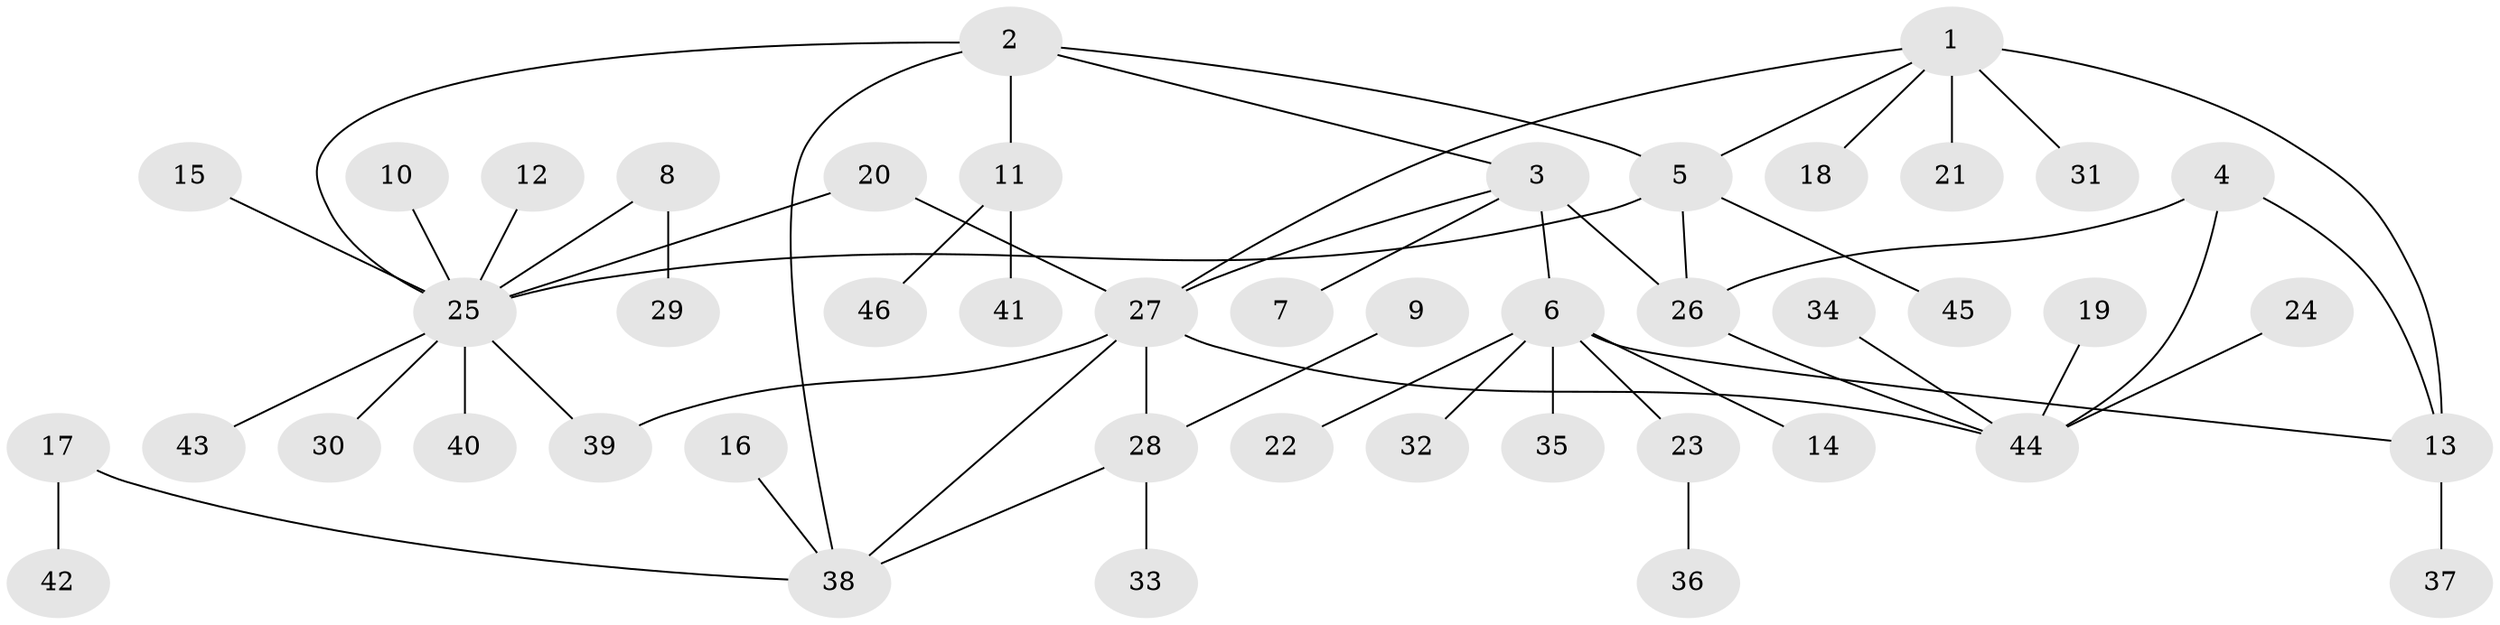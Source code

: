 // original degree distribution, {5: 0.06349206349206349, 4: 0.06349206349206349, 6: 0.047619047619047616, 12: 0.015873015873015872, 8: 0.015873015873015872, 9: 0.015873015873015872, 3: 0.06349206349206349, 7: 0.015873015873015872, 1: 0.6349206349206349, 2: 0.06349206349206349}
// Generated by graph-tools (version 1.1) at 2025/37/03/04/25 23:37:35]
// undirected, 46 vertices, 56 edges
graph export_dot {
  node [color=gray90,style=filled];
  1;
  2;
  3;
  4;
  5;
  6;
  7;
  8;
  9;
  10;
  11;
  12;
  13;
  14;
  15;
  16;
  17;
  18;
  19;
  20;
  21;
  22;
  23;
  24;
  25;
  26;
  27;
  28;
  29;
  30;
  31;
  32;
  33;
  34;
  35;
  36;
  37;
  38;
  39;
  40;
  41;
  42;
  43;
  44;
  45;
  46;
  1 -- 5 [weight=1.0];
  1 -- 13 [weight=2.0];
  1 -- 18 [weight=1.0];
  1 -- 21 [weight=1.0];
  1 -- 27 [weight=1.0];
  1 -- 31 [weight=1.0];
  2 -- 3 [weight=1.0];
  2 -- 5 [weight=1.0];
  2 -- 11 [weight=1.0];
  2 -- 25 [weight=1.0];
  2 -- 38 [weight=1.0];
  3 -- 6 [weight=2.0];
  3 -- 7 [weight=1.0];
  3 -- 26 [weight=1.0];
  3 -- 27 [weight=1.0];
  4 -- 13 [weight=1.0];
  4 -- 26 [weight=1.0];
  4 -- 44 [weight=1.0];
  5 -- 25 [weight=1.0];
  5 -- 26 [weight=1.0];
  5 -- 45 [weight=1.0];
  6 -- 13 [weight=1.0];
  6 -- 14 [weight=1.0];
  6 -- 22 [weight=1.0];
  6 -- 23 [weight=1.0];
  6 -- 32 [weight=1.0];
  6 -- 35 [weight=1.0];
  8 -- 25 [weight=1.0];
  8 -- 29 [weight=1.0];
  9 -- 28 [weight=1.0];
  10 -- 25 [weight=1.0];
  11 -- 41 [weight=1.0];
  11 -- 46 [weight=1.0];
  12 -- 25 [weight=1.0];
  13 -- 37 [weight=1.0];
  15 -- 25 [weight=1.0];
  16 -- 38 [weight=1.0];
  17 -- 38 [weight=1.0];
  17 -- 42 [weight=1.0];
  19 -- 44 [weight=1.0];
  20 -- 25 [weight=1.0];
  20 -- 27 [weight=1.0];
  23 -- 36 [weight=1.0];
  24 -- 44 [weight=1.0];
  25 -- 30 [weight=1.0];
  25 -- 39 [weight=1.0];
  25 -- 40 [weight=1.0];
  25 -- 43 [weight=1.0];
  26 -- 44 [weight=1.0];
  27 -- 28 [weight=1.0];
  27 -- 38 [weight=1.0];
  27 -- 39 [weight=1.0];
  27 -- 44 [weight=1.0];
  28 -- 33 [weight=1.0];
  28 -- 38 [weight=1.0];
  34 -- 44 [weight=1.0];
}
